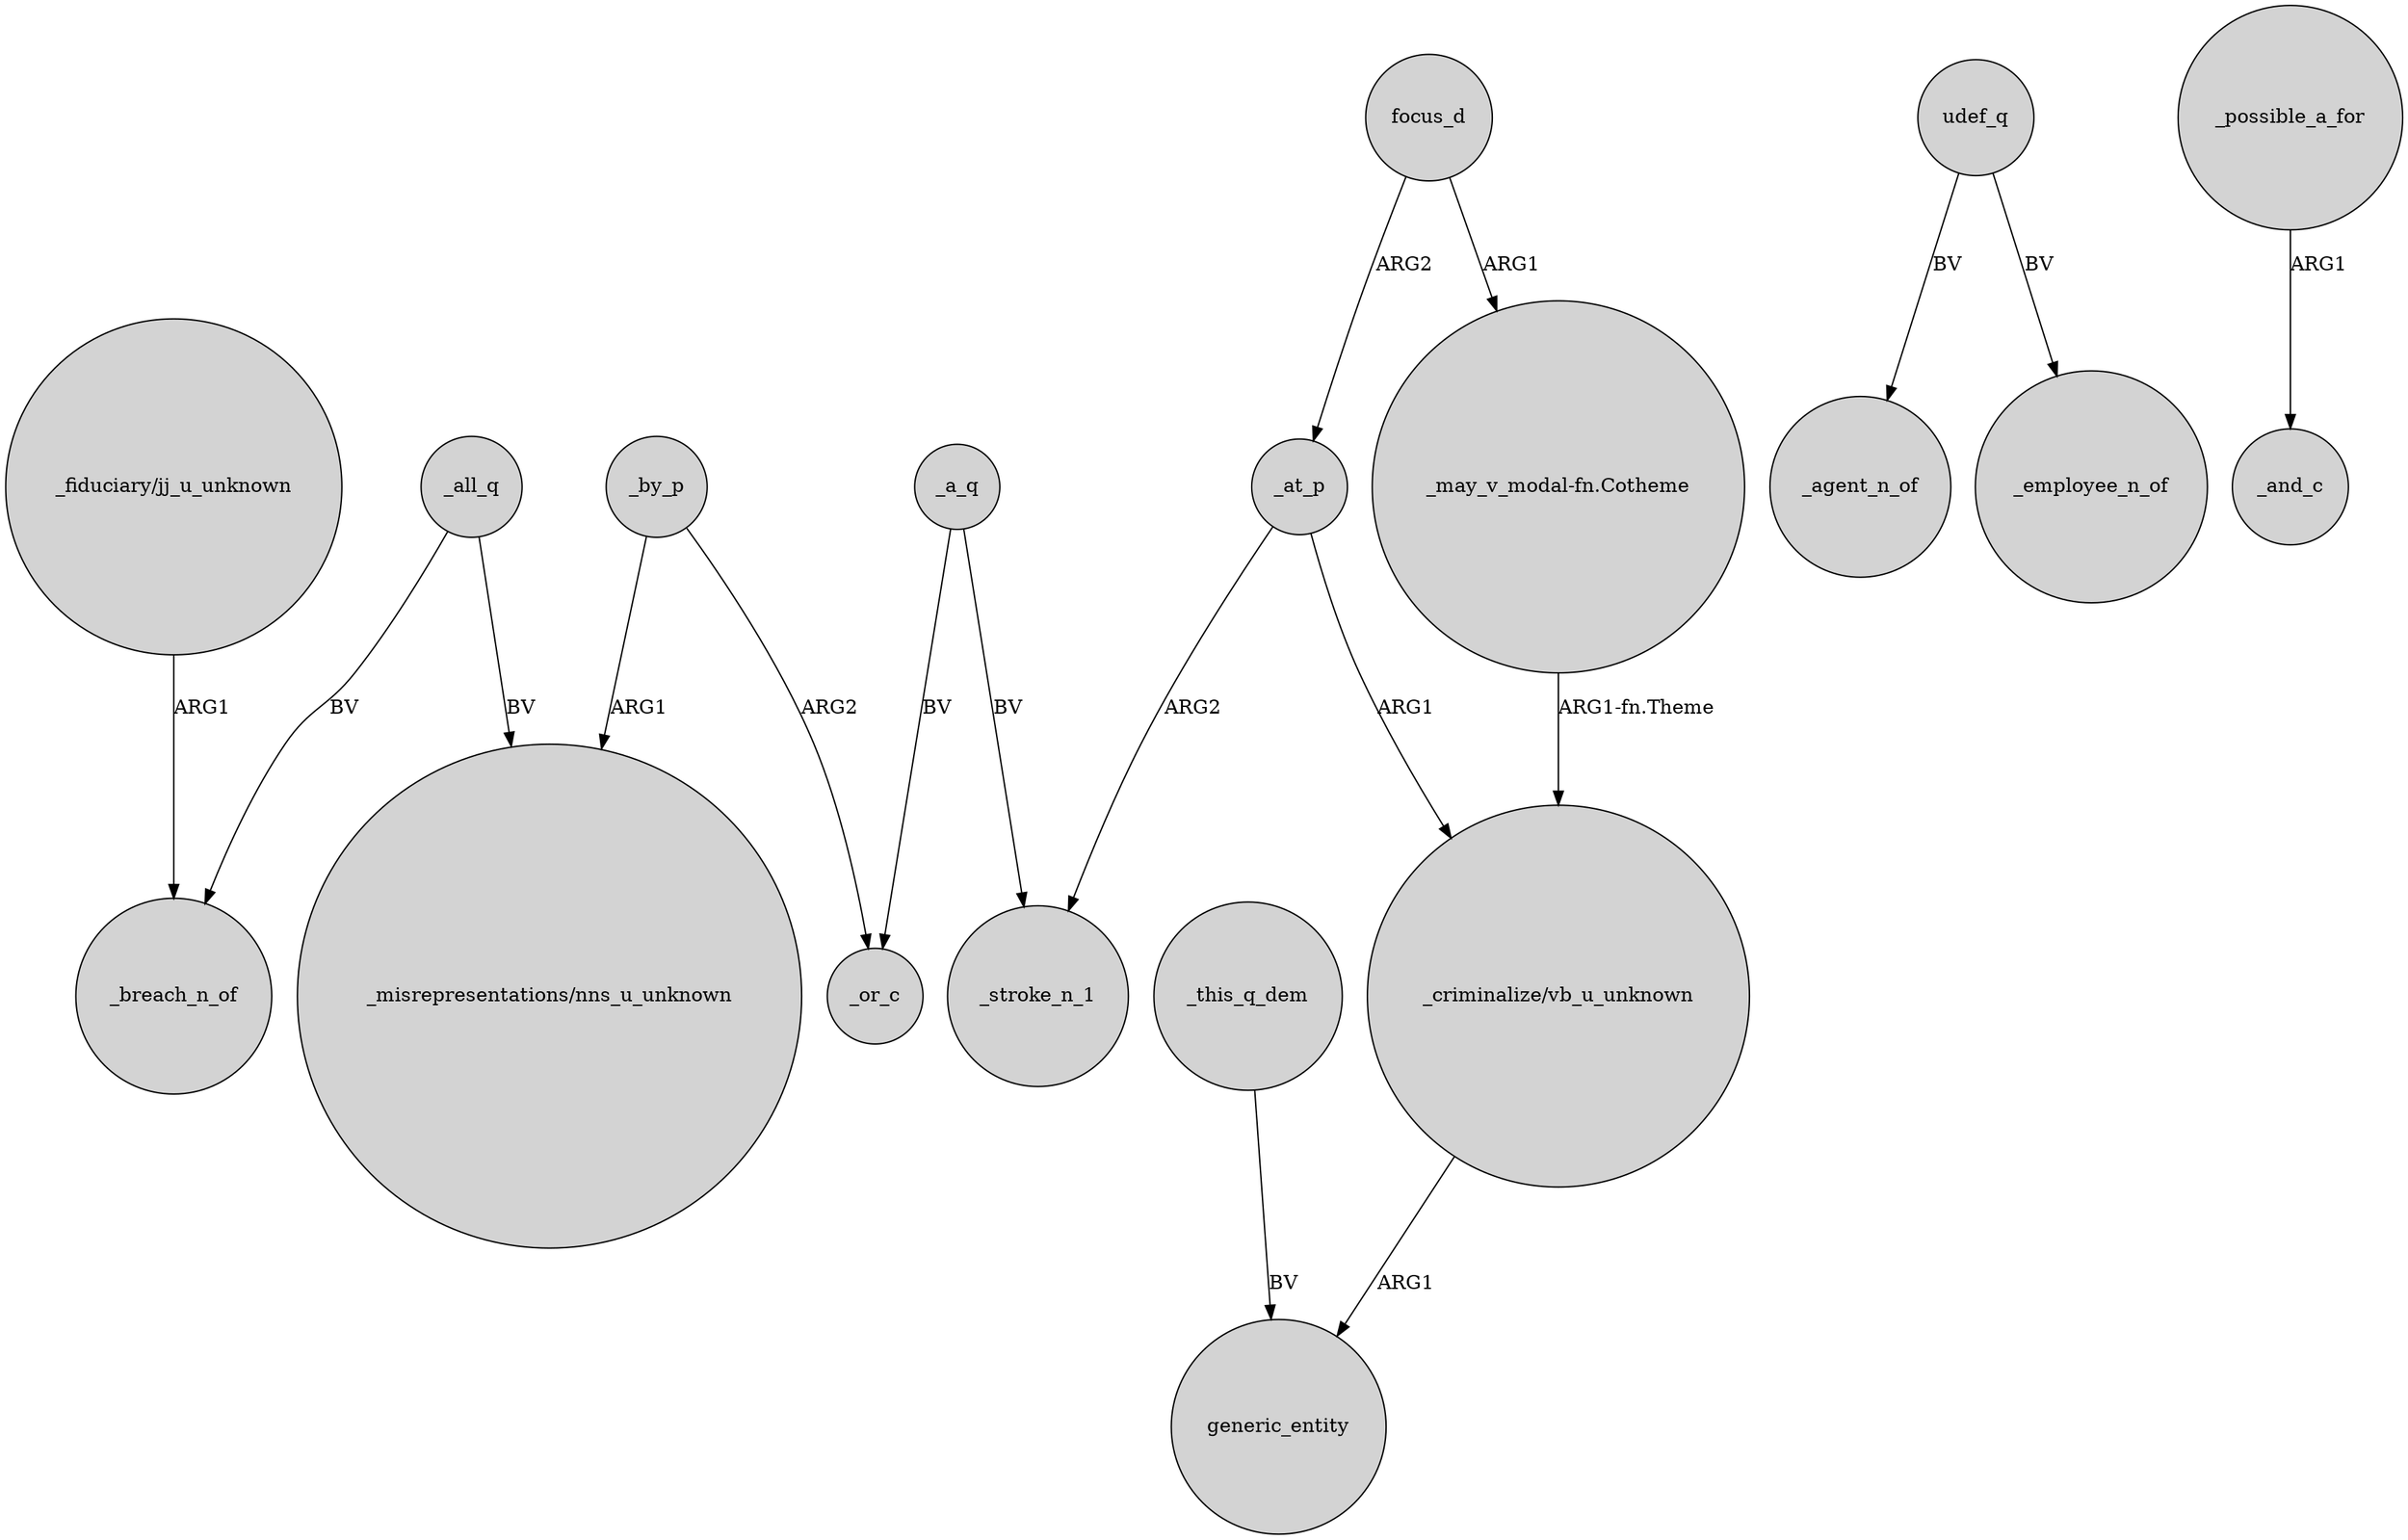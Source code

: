 digraph {
	node [shape=circle style=filled]
	"_fiduciary/jj_u_unknown" -> _breach_n_of [label=ARG1]
	_at_p -> _stroke_n_1 [label=ARG2]
	udef_q -> _agent_n_of [label=BV]
	focus_d -> _at_p [label=ARG2]
	"_criminalize/vb_u_unknown" -> generic_entity [label=ARG1]
	_possible_a_for -> _and_c [label=ARG1]
	_at_p -> "_criminalize/vb_u_unknown" [label=ARG1]
	"_may_v_modal-fn.Cotheme" -> "_criminalize/vb_u_unknown" [label="ARG1-fn.Theme"]
	_by_p -> _or_c [label=ARG2]
	_all_q -> _breach_n_of [label=BV]
	udef_q -> _employee_n_of [label=BV]
	focus_d -> "_may_v_modal-fn.Cotheme" [label=ARG1]
	_a_q -> _or_c [label=BV]
	_all_q -> "_misrepresentations/nns_u_unknown" [label=BV]
	_by_p -> "_misrepresentations/nns_u_unknown" [label=ARG1]
	_this_q_dem -> generic_entity [label=BV]
	_a_q -> _stroke_n_1 [label=BV]
}
